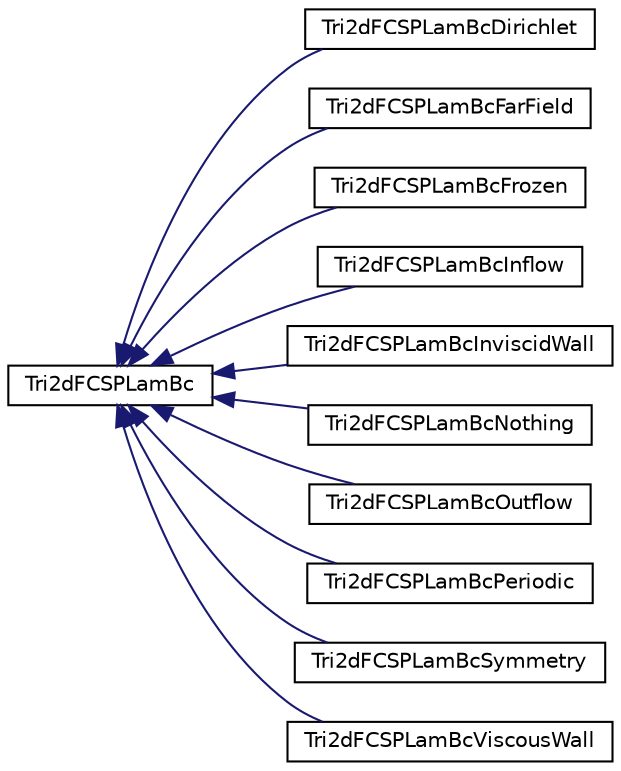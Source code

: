 digraph "Graphical Class Hierarchy"
{
  edge [fontname="Helvetica",fontsize="10",labelfontname="Helvetica",labelfontsize="10"];
  node [fontname="Helvetica",fontsize="10",shape=record];
  rankdir="LR";
  Node1 [label="Tri2dFCSPLamBc",height=0.2,width=0.4,color="black", fillcolor="white", style="filled",URL="$classTri2dFCSPLamBc.html",tooltip="Class Tri2dFCSPLamBc holds the data and specifies the operations for various boundary conditions rela..."];
  Node1 -> Node2 [dir="back",color="midnightblue",fontsize="10",style="solid",fontname="Helvetica"];
  Node2 [label="Tri2dFCSPLamBcDirichlet",height=0.2,width=0.4,color="black", fillcolor="white", style="filled",URL="$classTri2dFCSPLamBcDirichlet.html",tooltip="Class Tri2dFCSPLamBcDirichlet holds the data and specifies the operations for a dirichlet boundary co..."];
  Node1 -> Node3 [dir="back",color="midnightblue",fontsize="10",style="solid",fontname="Helvetica"];
  Node3 [label="Tri2dFCSPLamBcFarField",height=0.2,width=0.4,color="black", fillcolor="white", style="filled",URL="$classTri2dFCSPLamBcFarField.html",tooltip="Class Tri2dFCSPLamBcFarField holds the data and specifies the operations for a dirichlet boundary con..."];
  Node1 -> Node4 [dir="back",color="midnightblue",fontsize="10",style="solid",fontname="Helvetica"];
  Node4 [label="Tri2dFCSPLamBcFrozen",height=0.2,width=0.4,color="black", fillcolor="white", style="filled",URL="$classTri2dFCSPLamBcFrozen.html",tooltip="Class Tri2dFCSPLamBcFrozen holds the data and specifies the operations for a dirichlet boundary condi..."];
  Node1 -> Node5 [dir="back",color="midnightblue",fontsize="10",style="solid",fontname="Helvetica"];
  Node5 [label="Tri2dFCSPLamBcInflow",height=0.2,width=0.4,color="black", fillcolor="white", style="filled",URL="$classTri2dFCSPLamBcInflow.html",tooltip="Class Tri2dFCSPLamBcInflow holds the data and specifies the operations for a dirichlet boundary condi..."];
  Node1 -> Node6 [dir="back",color="midnightblue",fontsize="10",style="solid",fontname="Helvetica"];
  Node6 [label="Tri2dFCSPLamBcInviscidWall",height=0.2,width=0.4,color="black", fillcolor="white", style="filled",URL="$classTri2dFCSPLamBcInviscidWall.html",tooltip="Class Tri2dFCSPLamBcInviscidWall holds the data and specifies the operations for a dirichlet boundary..."];
  Node1 -> Node7 [dir="back",color="midnightblue",fontsize="10",style="solid",fontname="Helvetica"];
  Node7 [label="Tri2dFCSPLamBcNothing",height=0.2,width=0.4,color="black", fillcolor="white", style="filled",URL="$classTri2dFCSPLamBcNothing.html",tooltip="Class Tri2dFCSPLamBcNothing holds the data and specifies the operations for a dirichlet boundary cond..."];
  Node1 -> Node8 [dir="back",color="midnightblue",fontsize="10",style="solid",fontname="Helvetica"];
  Node8 [label="Tri2dFCSPLamBcOutflow",height=0.2,width=0.4,color="black", fillcolor="white", style="filled",URL="$classTri2dFCSPLamBcOutflow.html",tooltip="Class Tri2dFCSPLamBcOutflow holds the data and specifies the operations for a dirichlet boundary cond..."];
  Node1 -> Node9 [dir="back",color="midnightblue",fontsize="10",style="solid",fontname="Helvetica"];
  Node9 [label="Tri2dFCSPLamBcPeriodic",height=0.2,width=0.4,color="black", fillcolor="white", style="filled",URL="$classTri2dFCSPLamBcPeriodic.html",tooltip="Class Tri2dFCSPLamBcPeriodic holds the data and specifies the operations for a dirichlet boundary con..."];
  Node1 -> Node10 [dir="back",color="midnightblue",fontsize="10",style="solid",fontname="Helvetica"];
  Node10 [label="Tri2dFCSPLamBcSymmetry",height=0.2,width=0.4,color="black", fillcolor="white", style="filled",URL="$classTri2dFCSPLamBcSymmetry.html",tooltip="Class Tri2dFCSPLamBcSymmetry holds the data and specifies the operations for a dirichlet boundary con..."];
  Node1 -> Node11 [dir="back",color="midnightblue",fontsize="10",style="solid",fontname="Helvetica"];
  Node11 [label="Tri2dFCSPLamBcViscousWall",height=0.2,width=0.4,color="black", fillcolor="white", style="filled",URL="$classTri2dFCSPLamBcViscousWall.html",tooltip="Class Tri2dFCSPLamBcViscousWall holds the data and specifies the operations for a dirichlet boundary ..."];
}
